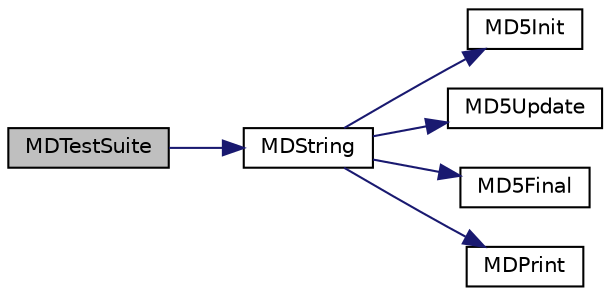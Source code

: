 digraph "MDTestSuite"
{
  edge [fontname="Helvetica",fontsize="10",labelfontname="Helvetica",labelfontsize="10"];
  node [fontname="Helvetica",fontsize="10",shape=record];
  rankdir="LR";
  Node1 [label="MDTestSuite",height=0.2,width=0.4,color="black", fillcolor="grey75", style="filled", fontcolor="black"];
  Node1 -> Node2 [color="midnightblue",fontsize="10",style="solid"];
  Node2 [label="MDString",height=0.2,width=0.4,color="black", fillcolor="white", style="filled",URL="$tst_m_d5__mit_8c.html#a3d43fd786c8df636396a9b720ad6e56b"];
  Node2 -> Node3 [color="midnightblue",fontsize="10",style="solid"];
  Node3 [label="MD5Init",height=0.2,width=0.4,color="black", fillcolor="white", style="filled",URL="$md5_8c.html#acd7a26c7e6acb681ee336bfbc86e72bf"];
  Node2 -> Node4 [color="midnightblue",fontsize="10",style="solid"];
  Node4 [label="MD5Update",height=0.2,width=0.4,color="black", fillcolor="white", style="filled",URL="$md5_8c.html#aaa4f37af92ea5ca0e1281749421d4723"];
  Node2 -> Node5 [color="midnightblue",fontsize="10",style="solid"];
  Node5 [label="MD5Final",height=0.2,width=0.4,color="black", fillcolor="white", style="filled",URL="$md5_8c.html#afdf5d50df301891446e41c45eda5904d"];
  Node2 -> Node6 [color="midnightblue",fontsize="10",style="solid"];
  Node6 [label="MDPrint",height=0.2,width=0.4,color="black", fillcolor="white", style="filled",URL="$tst_m_d5__mit_8c.html#a4c51011f1f65c21af3acbbe91543f2b6"];
}
